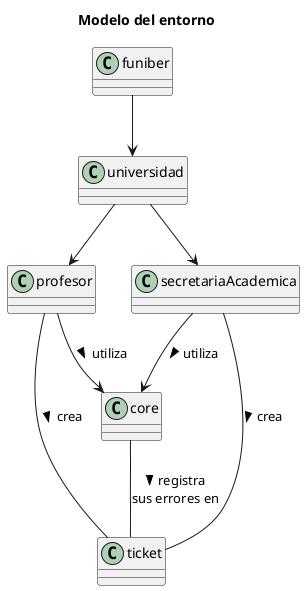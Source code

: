 @startuml
'https://plantuml.com/sequence-diagram
title Modelo del entorno

class profesor
funiber --> universidad 
universidad --> profesor 
universidad --> secretariaAcademica
profesor --> core : > utiliza
secretariaAcademica --> core: > utiliza
profesor -- ticket: > crea
secretariaAcademica -- ticket: > crea
core -- ticket : > registra\nsus errores en

@enduml